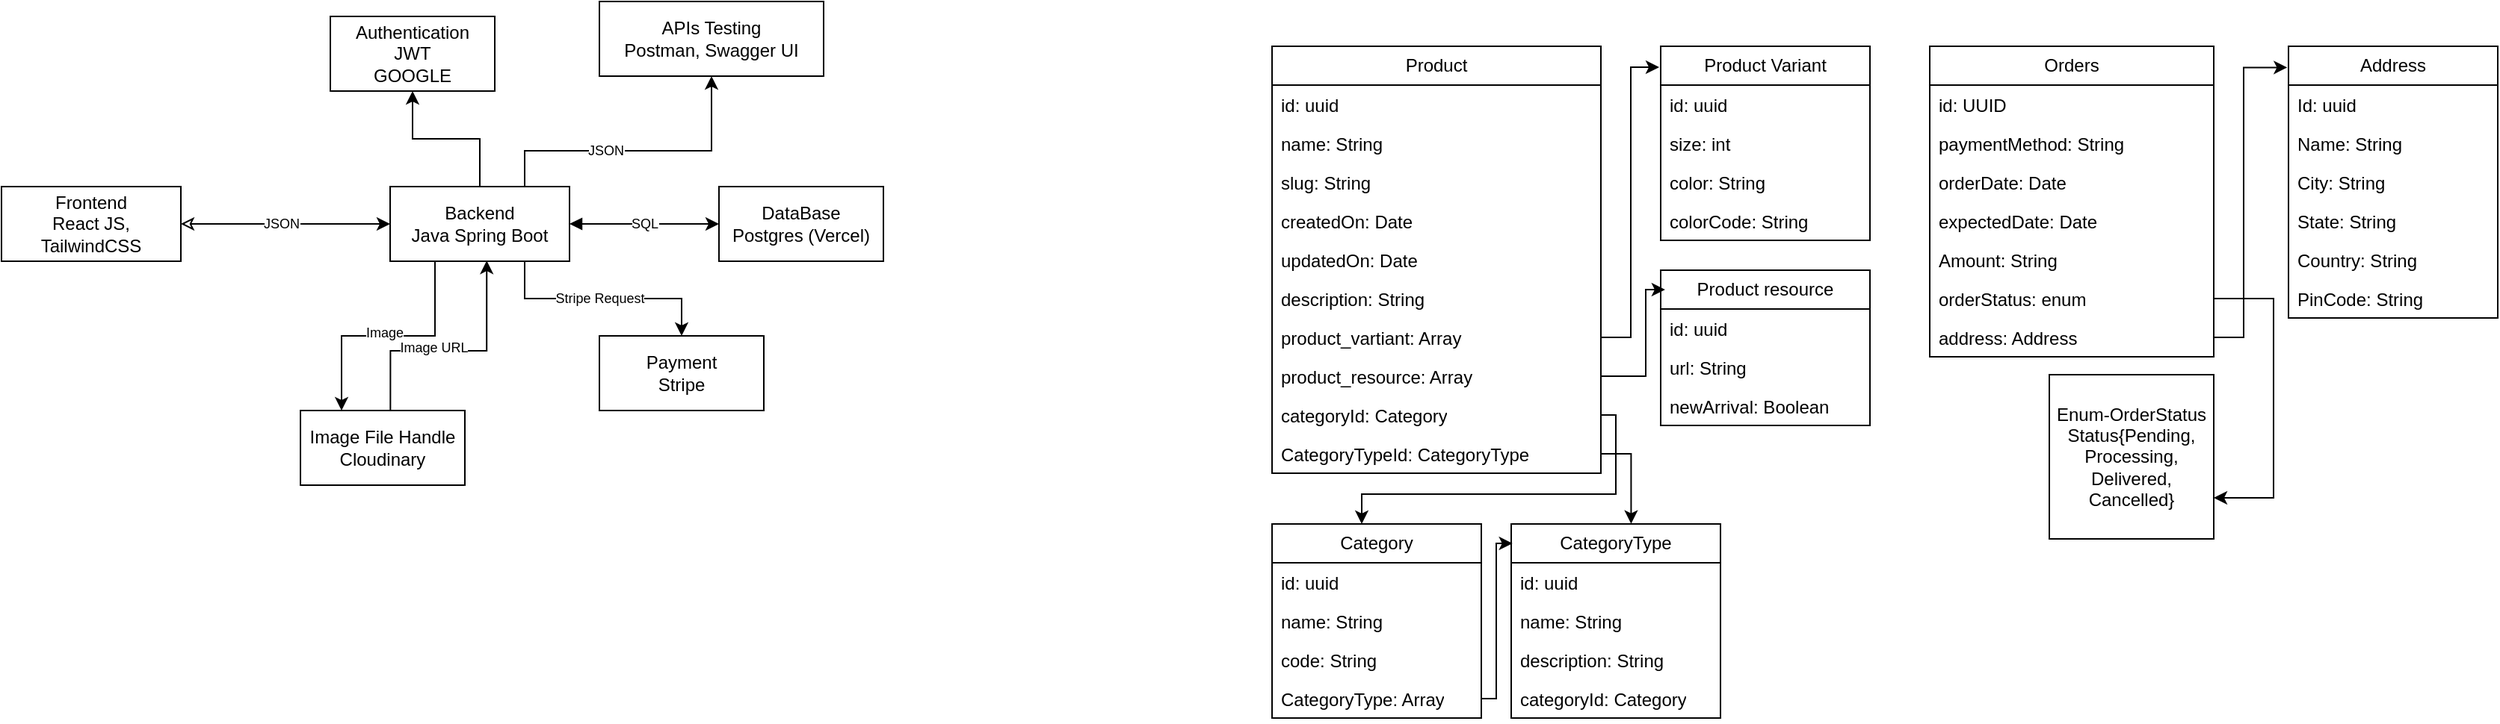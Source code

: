 <mxfile version="28.2.5">
  <diagram name="Page-1" id="CezI7-oRxNXfgZPD77D8">
    <mxGraphModel dx="2111" dy="226" grid="1" gridSize="10" guides="1" tooltips="1" connect="1" arrows="1" fold="1" page="1" pageScale="1" pageWidth="850" pageHeight="1100" math="0" shadow="0">
      <root>
        <mxCell id="0" />
        <mxCell id="1" parent="0" />
        <mxCell id="Wd_ysLeieM3UQZ-L9jFX-2" value="Orders" style="swimlane;fontStyle=0;childLayout=stackLayout;horizontal=1;startSize=26;fillColor=none;horizontalStack=0;resizeParent=1;resizeParentMax=0;resizeLast=0;collapsible=1;marginBottom=0;whiteSpace=wrap;html=1;" parent="1" vertex="1">
          <mxGeometry x="-400" y="40" width="190" height="208" as="geometry" />
        </mxCell>
        <mxCell id="Wd_ysLeieM3UQZ-L9jFX-3" value="id: UUID" style="text;strokeColor=none;fillColor=none;align=left;verticalAlign=top;spacingLeft=4;spacingRight=4;overflow=hidden;rotatable=0;points=[[0,0.5],[1,0.5]];portConstraint=eastwest;whiteSpace=wrap;html=1;" parent="Wd_ysLeieM3UQZ-L9jFX-2" vertex="1">
          <mxGeometry y="26" width="190" height="26" as="geometry" />
        </mxCell>
        <mxCell id="Wd_ysLeieM3UQZ-L9jFX-4" value="paymentMethod: String&lt;div&gt;&lt;br&gt;&lt;/div&gt;" style="text;strokeColor=none;fillColor=none;align=left;verticalAlign=top;spacingLeft=4;spacingRight=4;overflow=hidden;rotatable=0;points=[[0,0.5],[1,0.5]];portConstraint=eastwest;whiteSpace=wrap;html=1;" parent="Wd_ysLeieM3UQZ-L9jFX-2" vertex="1">
          <mxGeometry y="52" width="190" height="26" as="geometry" />
        </mxCell>
        <mxCell id="Wd_ysLeieM3UQZ-L9jFX-5" value="orderDate: Date" style="text;strokeColor=none;fillColor=none;align=left;verticalAlign=top;spacingLeft=4;spacingRight=4;overflow=hidden;rotatable=0;points=[[0,0.5],[1,0.5]];portConstraint=eastwest;whiteSpace=wrap;html=1;" parent="Wd_ysLeieM3UQZ-L9jFX-2" vertex="1">
          <mxGeometry y="78" width="190" height="26" as="geometry" />
        </mxCell>
        <mxCell id="Wd_ysLeieM3UQZ-L9jFX-10" value="expectedDate: Date" style="text;strokeColor=none;fillColor=none;align=left;verticalAlign=top;spacingLeft=4;spacingRight=4;overflow=hidden;rotatable=0;points=[[0,0.5],[1,0.5]];portConstraint=eastwest;whiteSpace=wrap;html=1;" parent="Wd_ysLeieM3UQZ-L9jFX-2" vertex="1">
          <mxGeometry y="104" width="190" height="26" as="geometry" />
        </mxCell>
        <mxCell id="Wd_ysLeieM3UQZ-L9jFX-11" value="Amount: String" style="text;strokeColor=none;fillColor=none;align=left;verticalAlign=top;spacingLeft=4;spacingRight=4;overflow=hidden;rotatable=0;points=[[0,0.5],[1,0.5]];portConstraint=eastwest;whiteSpace=wrap;html=1;" parent="Wd_ysLeieM3UQZ-L9jFX-2" vertex="1">
          <mxGeometry y="130" width="190" height="26" as="geometry" />
        </mxCell>
        <mxCell id="Wd_ysLeieM3UQZ-L9jFX-12" value="orderStatus: enum" style="text;strokeColor=none;fillColor=none;align=left;verticalAlign=top;spacingLeft=4;spacingRight=4;overflow=hidden;rotatable=0;points=[[0,0.5],[1,0.5]];portConstraint=eastwest;whiteSpace=wrap;html=1;" parent="Wd_ysLeieM3UQZ-L9jFX-2" vertex="1">
          <mxGeometry y="156" width="190" height="26" as="geometry" />
        </mxCell>
        <mxCell id="Wd_ysLeieM3UQZ-L9jFX-13" value="address: Address" style="text;strokeColor=none;fillColor=none;align=left;verticalAlign=top;spacingLeft=4;spacingRight=4;overflow=hidden;rotatable=0;points=[[0,0.5],[1,0.5]];portConstraint=eastwest;whiteSpace=wrap;html=1;" parent="Wd_ysLeieM3UQZ-L9jFX-2" vertex="1">
          <mxGeometry y="182" width="190" height="26" as="geometry" />
        </mxCell>
        <mxCell id="Wd_ysLeieM3UQZ-L9jFX-7" value="Enum-OrderStatus&lt;div&gt;Status{Pending, Processing, Delivered, Cancelled}&lt;/div&gt;" style="html=1;whiteSpace=wrap;" parent="1" vertex="1">
          <mxGeometry x="-320" y="260" width="110" height="110" as="geometry" />
        </mxCell>
        <mxCell id="Wd_ysLeieM3UQZ-L9jFX-14" style="edgeStyle=orthogonalEdgeStyle;rounded=0;orthogonalLoop=1;jettySize=auto;html=1;entryX=1;entryY=0.75;entryDx=0;entryDy=0;" parent="1" source="Wd_ysLeieM3UQZ-L9jFX-12" target="Wd_ysLeieM3UQZ-L9jFX-7" edge="1">
          <mxGeometry relative="1" as="geometry">
            <Array as="points">
              <mxPoint x="-170" y="209" />
              <mxPoint x="-170" y="343" />
            </Array>
          </mxGeometry>
        </mxCell>
        <mxCell id="Wd_ysLeieM3UQZ-L9jFX-19" value="Address" style="swimlane;fontStyle=0;childLayout=stackLayout;horizontal=1;startSize=26;fillColor=none;horizontalStack=0;resizeParent=1;resizeParentMax=0;resizeLast=0;collapsible=1;marginBottom=0;whiteSpace=wrap;html=1;" parent="1" vertex="1">
          <mxGeometry x="-160" y="40" width="140" height="182" as="geometry" />
        </mxCell>
        <mxCell id="Wd_ysLeieM3UQZ-L9jFX-20" value="Id: uuid" style="text;strokeColor=none;fillColor=none;align=left;verticalAlign=top;spacingLeft=4;spacingRight=4;overflow=hidden;rotatable=0;points=[[0,0.5],[1,0.5]];portConstraint=eastwest;whiteSpace=wrap;html=1;" parent="Wd_ysLeieM3UQZ-L9jFX-19" vertex="1">
          <mxGeometry y="26" width="140" height="26" as="geometry" />
        </mxCell>
        <mxCell id="Wd_ysLeieM3UQZ-L9jFX-21" value="Name: String" style="text;strokeColor=none;fillColor=none;align=left;verticalAlign=top;spacingLeft=4;spacingRight=4;overflow=hidden;rotatable=0;points=[[0,0.5],[1,0.5]];portConstraint=eastwest;whiteSpace=wrap;html=1;" parent="Wd_ysLeieM3UQZ-L9jFX-19" vertex="1">
          <mxGeometry y="52" width="140" height="26" as="geometry" />
        </mxCell>
        <mxCell id="Wd_ysLeieM3UQZ-L9jFX-22" value="City: String" style="text;strokeColor=none;fillColor=none;align=left;verticalAlign=top;spacingLeft=4;spacingRight=4;overflow=hidden;rotatable=0;points=[[0,0.5],[1,0.5]];portConstraint=eastwest;whiteSpace=wrap;html=1;" parent="Wd_ysLeieM3UQZ-L9jFX-19" vertex="1">
          <mxGeometry y="78" width="140" height="26" as="geometry" />
        </mxCell>
        <mxCell id="Wd_ysLeieM3UQZ-L9jFX-23" value="State: String" style="text;strokeColor=none;fillColor=none;align=left;verticalAlign=top;spacingLeft=4;spacingRight=4;overflow=hidden;rotatable=0;points=[[0,0.5],[1,0.5]];portConstraint=eastwest;whiteSpace=wrap;html=1;" parent="Wd_ysLeieM3UQZ-L9jFX-19" vertex="1">
          <mxGeometry y="104" width="140" height="26" as="geometry" />
        </mxCell>
        <mxCell id="Wd_ysLeieM3UQZ-L9jFX-24" value="Country: String" style="text;strokeColor=none;fillColor=none;align=left;verticalAlign=top;spacingLeft=4;spacingRight=4;overflow=hidden;rotatable=0;points=[[0,0.5],[1,0.5]];portConstraint=eastwest;whiteSpace=wrap;html=1;" parent="Wd_ysLeieM3UQZ-L9jFX-19" vertex="1">
          <mxGeometry y="130" width="140" height="26" as="geometry" />
        </mxCell>
        <mxCell id="Wd_ysLeieM3UQZ-L9jFX-25" value="PinCode: String" style="text;strokeColor=none;fillColor=none;align=left;verticalAlign=top;spacingLeft=4;spacingRight=4;overflow=hidden;rotatable=0;points=[[0,0.5],[1,0.5]];portConstraint=eastwest;whiteSpace=wrap;html=1;" parent="Wd_ysLeieM3UQZ-L9jFX-19" vertex="1">
          <mxGeometry y="156" width="140" height="26" as="geometry" />
        </mxCell>
        <mxCell id="Wd_ysLeieM3UQZ-L9jFX-26" style="edgeStyle=orthogonalEdgeStyle;rounded=0;orthogonalLoop=1;jettySize=auto;html=1;exitX=1;exitY=0.5;exitDx=0;exitDy=0;entryX=-0.006;entryY=0.078;entryDx=0;entryDy=0;entryPerimeter=0;" parent="1" source="Wd_ysLeieM3UQZ-L9jFX-13" target="Wd_ysLeieM3UQZ-L9jFX-19" edge="1">
          <mxGeometry relative="1" as="geometry">
            <Array as="points">
              <mxPoint x="-190" y="235" />
              <mxPoint x="-190" y="54" />
            </Array>
          </mxGeometry>
        </mxCell>
        <mxCell id="Wd_ysLeieM3UQZ-L9jFX-27" value="Product" style="swimlane;fontStyle=0;childLayout=stackLayout;horizontal=1;startSize=26;fillColor=none;horizontalStack=0;resizeParent=1;resizeParentMax=0;resizeLast=0;collapsible=1;marginBottom=0;whiteSpace=wrap;html=1;" parent="1" vertex="1">
          <mxGeometry x="-840" y="40" width="220" height="286" as="geometry" />
        </mxCell>
        <mxCell id="Wd_ysLeieM3UQZ-L9jFX-28" value="id: uuid" style="text;strokeColor=none;fillColor=none;align=left;verticalAlign=top;spacingLeft=4;spacingRight=4;overflow=hidden;rotatable=0;points=[[0,0.5],[1,0.5]];portConstraint=eastwest;whiteSpace=wrap;html=1;" parent="Wd_ysLeieM3UQZ-L9jFX-27" vertex="1">
          <mxGeometry y="26" width="220" height="26" as="geometry" />
        </mxCell>
        <mxCell id="Wd_ysLeieM3UQZ-L9jFX-29" value="name: String" style="text;strokeColor=none;fillColor=none;align=left;verticalAlign=top;spacingLeft=4;spacingRight=4;overflow=hidden;rotatable=0;points=[[0,0.5],[1,0.5]];portConstraint=eastwest;whiteSpace=wrap;html=1;" parent="Wd_ysLeieM3UQZ-L9jFX-27" vertex="1">
          <mxGeometry y="52" width="220" height="26" as="geometry" />
        </mxCell>
        <mxCell id="Wd_ysLeieM3UQZ-L9jFX-30" value="slug:&lt;span style=&quot;color: rgba(0, 0, 0, 0); font-family: monospace; font-size: 0px; text-wrap-mode: nowrap;&quot;&gt;%3CmxGraphModel%3E%3Croot%3E%3CmxCell%20id%3D%220%22%2F%3E%3CmxCell%20id%3D%221%22%20parent%3D%220%22%2F%3E%3CmxCell%20id%3D%222%22%20value%3D%22color%3A%20String%22%20style%3D%22text%3BstrokeColor%3Dnone%3BfillColor%3Dnone%3Balign%3Dleft%3BverticalAlign%3Dtop%3BspacingLeft%3D4%3BspacingRight%3D4%3Boverflow%3Dhidden%3Brotatable%3D0%3Bpoints%3D%5B%5B0%2C0.5%5D%2C%5B1%2C0.5%5D%5D%3BportConstraint%3Deastwest%3BwhiteSpace%3Dwrap%3Bhtml%3D1%3B%22%20vertex%3D%221%22%20parent%3D%221%22%3E%3CmxGeometry%20x%3D%22-680%22%20y%3D%22478%22%20width%3D%22140%22%20height%3D%2226%22%20as%3D%22geometry%22%2F%3E%3C%2FmxCell%3E%3C%2Froot%3E%3C%2FmxGraphModel%3E&lt;/span&gt;&amp;nbsp;String&lt;span style=&quot;color: rgba(0, 0, 0, 0); font-family: monospace; font-size: 0px; text-wrap-mode: nowrap;&quot;&gt;%3CmxGraphModel%3E%3Croot%3E%3CmxCell%20id%3D%220%22%2F%3E%3CmxCell%20id%3D%221%22%20parent%3D%220%22%2F%3E%3CmxCell%20id%3D%222%22%20value%3D%22color%3A%20String%22%20style%3D%22text%3BstrokeColor%3Dnone%3BfillColor%3Dnone%3Balign%3Dleft%3BverticalAlign%3Dtop%3BspacingLeft%3D4%3BspacingRight%3D4%3Boverflow%3Dhidden%3Brotatable%3D0%3Bpoints%3D%5B%5B0%2C0.5%5D%2C%5B1%2C0.5%5D%5D%3BportConstraint%3Deastwest%3BwhiteSpace%3Dwrap%3Bhtml%3D1%3B%22%20vertex%3D%221%22%20parent%3D%221%22%3E%3CmxGeometry%20x%3D%22-680%22%20y%3D%22478%22%20width%3D%22140%22%20height%3D%2226%22%20as%3D%22geometry%22%2F%3E%3C%2FmxCell%3E%3C%2Froot%3E%3C%2FmxGraphModel%3E&lt;/span&gt;" style="text;strokeColor=none;fillColor=none;align=left;verticalAlign=top;spacingLeft=4;spacingRight=4;overflow=hidden;rotatable=0;points=[[0,0.5],[1,0.5]];portConstraint=eastwest;whiteSpace=wrap;html=1;" parent="Wd_ysLeieM3UQZ-L9jFX-27" vertex="1">
          <mxGeometry y="78" width="220" height="26" as="geometry" />
        </mxCell>
        <mxCell id="Wd_ysLeieM3UQZ-L9jFX-40" value="createdOn: Date" style="text;strokeColor=none;fillColor=none;align=left;verticalAlign=top;spacingLeft=4;spacingRight=4;overflow=hidden;rotatable=0;points=[[0,0.5],[1,0.5]];portConstraint=eastwest;whiteSpace=wrap;html=1;" parent="Wd_ysLeieM3UQZ-L9jFX-27" vertex="1">
          <mxGeometry y="104" width="220" height="26" as="geometry" />
        </mxCell>
        <mxCell id="Wd_ysLeieM3UQZ-L9jFX-41" value="updatedOn: Date" style="text;strokeColor=none;fillColor=none;align=left;verticalAlign=top;spacingLeft=4;spacingRight=4;overflow=hidden;rotatable=0;points=[[0,0.5],[1,0.5]];portConstraint=eastwest;whiteSpace=wrap;html=1;" parent="Wd_ysLeieM3UQZ-L9jFX-27" vertex="1">
          <mxGeometry y="130" width="220" height="26" as="geometry" />
        </mxCell>
        <mxCell id="Wd_ysLeieM3UQZ-L9jFX-42" value="description: String" style="text;strokeColor=none;fillColor=none;align=left;verticalAlign=top;spacingLeft=4;spacingRight=4;overflow=hidden;rotatable=0;points=[[0,0.5],[1,0.5]];portConstraint=eastwest;whiteSpace=wrap;html=1;" parent="Wd_ysLeieM3UQZ-L9jFX-27" vertex="1">
          <mxGeometry y="156" width="220" height="26" as="geometry" />
        </mxCell>
        <mxCell id="Wd_ysLeieM3UQZ-L9jFX-43" value="product_vartiant: Array" style="text;strokeColor=none;fillColor=none;align=left;verticalAlign=top;spacingLeft=4;spacingRight=4;overflow=hidden;rotatable=0;points=[[0,0.5],[1,0.5]];portConstraint=eastwest;whiteSpace=wrap;html=1;" parent="Wd_ysLeieM3UQZ-L9jFX-27" vertex="1">
          <mxGeometry y="182" width="220" height="26" as="geometry" />
        </mxCell>
        <mxCell id="Wd_ysLeieM3UQZ-L9jFX-44" value="product_resource: Array" style="text;strokeColor=none;fillColor=none;align=left;verticalAlign=top;spacingLeft=4;spacingRight=4;overflow=hidden;rotatable=0;points=[[0,0.5],[1,0.5]];portConstraint=eastwest;whiteSpace=wrap;html=1;" parent="Wd_ysLeieM3UQZ-L9jFX-27" vertex="1">
          <mxGeometry y="208" width="220" height="26" as="geometry" />
        </mxCell>
        <mxCell id="Wd_ysLeieM3UQZ-L9jFX-47" value="categoryId: Category" style="text;strokeColor=none;fillColor=none;align=left;verticalAlign=top;spacingLeft=4;spacingRight=4;overflow=hidden;rotatable=0;points=[[0,0.5],[1,0.5]];portConstraint=eastwest;whiteSpace=wrap;html=1;" parent="Wd_ysLeieM3UQZ-L9jFX-27" vertex="1">
          <mxGeometry y="234" width="220" height="26" as="geometry" />
        </mxCell>
        <mxCell id="Wd_ysLeieM3UQZ-L9jFX-48" value="CategoryTypeId: CategoryType" style="text;strokeColor=none;fillColor=none;align=left;verticalAlign=top;spacingLeft=4;spacingRight=4;overflow=hidden;rotatable=0;points=[[0,0.5],[1,0.5]];portConstraint=eastwest;whiteSpace=wrap;html=1;" parent="Wd_ysLeieM3UQZ-L9jFX-27" vertex="1">
          <mxGeometry y="260" width="220" height="26" as="geometry" />
        </mxCell>
        <mxCell id="Wd_ysLeieM3UQZ-L9jFX-31" value="Product Variant" style="swimlane;fontStyle=0;childLayout=stackLayout;horizontal=1;startSize=26;fillColor=none;horizontalStack=0;resizeParent=1;resizeParentMax=0;resizeLast=0;collapsible=1;marginBottom=0;whiteSpace=wrap;html=1;" parent="1" vertex="1">
          <mxGeometry x="-580" y="40" width="140" height="130" as="geometry" />
        </mxCell>
        <mxCell id="Wd_ysLeieM3UQZ-L9jFX-32" value="id: uuid" style="text;strokeColor=none;fillColor=none;align=left;verticalAlign=top;spacingLeft=4;spacingRight=4;overflow=hidden;rotatable=0;points=[[0,0.5],[1,0.5]];portConstraint=eastwest;whiteSpace=wrap;html=1;" parent="Wd_ysLeieM3UQZ-L9jFX-31" vertex="1">
          <mxGeometry y="26" width="140" height="26" as="geometry" />
        </mxCell>
        <mxCell id="Wd_ysLeieM3UQZ-L9jFX-33" value="size: int" style="text;strokeColor=none;fillColor=none;align=left;verticalAlign=top;spacingLeft=4;spacingRight=4;overflow=hidden;rotatable=0;points=[[0,0.5],[1,0.5]];portConstraint=eastwest;whiteSpace=wrap;html=1;" parent="Wd_ysLeieM3UQZ-L9jFX-31" vertex="1">
          <mxGeometry y="52" width="140" height="26" as="geometry" />
        </mxCell>
        <mxCell id="Wd_ysLeieM3UQZ-L9jFX-34" value="color: String" style="text;strokeColor=none;fillColor=none;align=left;verticalAlign=top;spacingLeft=4;spacingRight=4;overflow=hidden;rotatable=0;points=[[0,0.5],[1,0.5]];portConstraint=eastwest;whiteSpace=wrap;html=1;" parent="Wd_ysLeieM3UQZ-L9jFX-31" vertex="1">
          <mxGeometry y="78" width="140" height="26" as="geometry" />
        </mxCell>
        <mxCell id="Wd_ysLeieM3UQZ-L9jFX-39" value="colorCode: String" style="text;strokeColor=none;fillColor=none;align=left;verticalAlign=top;spacingLeft=4;spacingRight=4;overflow=hidden;rotatable=0;points=[[0,0.5],[1,0.5]];portConstraint=eastwest;whiteSpace=wrap;html=1;" parent="Wd_ysLeieM3UQZ-L9jFX-31" vertex="1">
          <mxGeometry y="104" width="140" height="26" as="geometry" />
        </mxCell>
        <mxCell id="Wd_ysLeieM3UQZ-L9jFX-35" value="Product resource" style="swimlane;fontStyle=0;childLayout=stackLayout;horizontal=1;startSize=26;fillColor=none;horizontalStack=0;resizeParent=1;resizeParentMax=0;resizeLast=0;collapsible=1;marginBottom=0;whiteSpace=wrap;html=1;" parent="1" vertex="1">
          <mxGeometry x="-580" y="190" width="140" height="104" as="geometry" />
        </mxCell>
        <mxCell id="Wd_ysLeieM3UQZ-L9jFX-36" value="id: uuid" style="text;strokeColor=none;fillColor=none;align=left;verticalAlign=top;spacingLeft=4;spacingRight=4;overflow=hidden;rotatable=0;points=[[0,0.5],[1,0.5]];portConstraint=eastwest;whiteSpace=wrap;html=1;" parent="Wd_ysLeieM3UQZ-L9jFX-35" vertex="1">
          <mxGeometry y="26" width="140" height="26" as="geometry" />
        </mxCell>
        <mxCell id="Wd_ysLeieM3UQZ-L9jFX-37" value="url: String" style="text;strokeColor=none;fillColor=none;align=left;verticalAlign=top;spacingLeft=4;spacingRight=4;overflow=hidden;rotatable=0;points=[[0,0.5],[1,0.5]];portConstraint=eastwest;whiteSpace=wrap;html=1;" parent="Wd_ysLeieM3UQZ-L9jFX-35" vertex="1">
          <mxGeometry y="52" width="140" height="26" as="geometry" />
        </mxCell>
        <mxCell id="Wd_ysLeieM3UQZ-L9jFX-38" value="newArrival: Boolean&lt;div&gt;&lt;br&gt;&lt;/div&gt;" style="text;strokeColor=none;fillColor=none;align=left;verticalAlign=top;spacingLeft=4;spacingRight=4;overflow=hidden;rotatable=0;points=[[0,0.5],[1,0.5]];portConstraint=eastwest;whiteSpace=wrap;html=1;" parent="Wd_ysLeieM3UQZ-L9jFX-35" vertex="1">
          <mxGeometry y="78" width="140" height="26" as="geometry" />
        </mxCell>
        <mxCell id="Wd_ysLeieM3UQZ-L9jFX-45" style="edgeStyle=orthogonalEdgeStyle;rounded=0;orthogonalLoop=1;jettySize=auto;html=1;exitX=1;exitY=0.5;exitDx=0;exitDy=0;entryX=-0.007;entryY=0.108;entryDx=0;entryDy=0;entryPerimeter=0;" parent="1" source="Wd_ysLeieM3UQZ-L9jFX-43" target="Wd_ysLeieM3UQZ-L9jFX-31" edge="1">
          <mxGeometry relative="1" as="geometry" />
        </mxCell>
        <mxCell id="Wd_ysLeieM3UQZ-L9jFX-46" style="edgeStyle=orthogonalEdgeStyle;rounded=0;orthogonalLoop=1;jettySize=auto;html=1;exitX=1;exitY=0.5;exitDx=0;exitDy=0;entryX=0.021;entryY=0.125;entryDx=0;entryDy=0;entryPerimeter=0;" parent="1" source="Wd_ysLeieM3UQZ-L9jFX-44" target="Wd_ysLeieM3UQZ-L9jFX-35" edge="1">
          <mxGeometry relative="1" as="geometry">
            <Array as="points">
              <mxPoint x="-590" y="261" />
              <mxPoint x="-590" y="203" />
            </Array>
          </mxGeometry>
        </mxCell>
        <mxCell id="Wd_ysLeieM3UQZ-L9jFX-49" value="Category" style="swimlane;fontStyle=0;childLayout=stackLayout;horizontal=1;startSize=26;fillColor=none;horizontalStack=0;resizeParent=1;resizeParentMax=0;resizeLast=0;collapsible=1;marginBottom=0;whiteSpace=wrap;html=1;" parent="1" vertex="1">
          <mxGeometry x="-840" y="360" width="140" height="130" as="geometry" />
        </mxCell>
        <mxCell id="Wd_ysLeieM3UQZ-L9jFX-50" value="id: uuid" style="text;strokeColor=none;fillColor=none;align=left;verticalAlign=top;spacingLeft=4;spacingRight=4;overflow=hidden;rotatable=0;points=[[0,0.5],[1,0.5]];portConstraint=eastwest;whiteSpace=wrap;html=1;" parent="Wd_ysLeieM3UQZ-L9jFX-49" vertex="1">
          <mxGeometry y="26" width="140" height="26" as="geometry" />
        </mxCell>
        <mxCell id="Wd_ysLeieM3UQZ-L9jFX-51" value="name: String" style="text;strokeColor=none;fillColor=none;align=left;verticalAlign=top;spacingLeft=4;spacingRight=4;overflow=hidden;rotatable=0;points=[[0,0.5],[1,0.5]];portConstraint=eastwest;whiteSpace=wrap;html=1;" parent="Wd_ysLeieM3UQZ-L9jFX-49" vertex="1">
          <mxGeometry y="52" width="140" height="26" as="geometry" />
        </mxCell>
        <mxCell id="Wd_ysLeieM3UQZ-L9jFX-52" value="code: String" style="text;strokeColor=none;fillColor=none;align=left;verticalAlign=top;spacingLeft=4;spacingRight=4;overflow=hidden;rotatable=0;points=[[0,0.5],[1,0.5]];portConstraint=eastwest;whiteSpace=wrap;html=1;" parent="Wd_ysLeieM3UQZ-L9jFX-49" vertex="1">
          <mxGeometry y="78" width="140" height="26" as="geometry" />
        </mxCell>
        <mxCell id="Wd_ysLeieM3UQZ-L9jFX-65" value="CategoryType: Array" style="text;strokeColor=none;fillColor=none;align=left;verticalAlign=top;spacingLeft=4;spacingRight=4;overflow=hidden;rotatable=0;points=[[0,0.5],[1,0.5]];portConstraint=eastwest;whiteSpace=wrap;html=1;" parent="Wd_ysLeieM3UQZ-L9jFX-49" vertex="1">
          <mxGeometry y="104" width="140" height="26" as="geometry" />
        </mxCell>
        <mxCell id="Wd_ysLeieM3UQZ-L9jFX-53" value="CategoryType" style="swimlane;fontStyle=0;childLayout=stackLayout;horizontal=1;startSize=26;fillColor=none;horizontalStack=0;resizeParent=1;resizeParentMax=0;resizeLast=0;collapsible=1;marginBottom=0;whiteSpace=wrap;html=1;" parent="1" vertex="1">
          <mxGeometry x="-680" y="360" width="140" height="130" as="geometry" />
        </mxCell>
        <mxCell id="Wd_ysLeieM3UQZ-L9jFX-54" value="id: uuid" style="text;strokeColor=none;fillColor=none;align=left;verticalAlign=top;spacingLeft=4;spacingRight=4;overflow=hidden;rotatable=0;points=[[0,0.5],[1,0.5]];portConstraint=eastwest;whiteSpace=wrap;html=1;" parent="Wd_ysLeieM3UQZ-L9jFX-53" vertex="1">
          <mxGeometry y="26" width="140" height="26" as="geometry" />
        </mxCell>
        <mxCell id="Wd_ysLeieM3UQZ-L9jFX-55" value="name: String" style="text;strokeColor=none;fillColor=none;align=left;verticalAlign=top;spacingLeft=4;spacingRight=4;overflow=hidden;rotatable=0;points=[[0,0.5],[1,0.5]];portConstraint=eastwest;whiteSpace=wrap;html=1;" parent="Wd_ysLeieM3UQZ-L9jFX-53" vertex="1">
          <mxGeometry y="52" width="140" height="26" as="geometry" />
        </mxCell>
        <mxCell id="Wd_ysLeieM3UQZ-L9jFX-56" value="description: String" style="text;strokeColor=none;fillColor=none;align=left;verticalAlign=top;spacingLeft=4;spacingRight=4;overflow=hidden;rotatable=0;points=[[0,0.5],[1,0.5]];portConstraint=eastwest;whiteSpace=wrap;html=1;" parent="Wd_ysLeieM3UQZ-L9jFX-53" vertex="1">
          <mxGeometry y="78" width="140" height="26" as="geometry" />
        </mxCell>
        <mxCell id="Wd_ysLeieM3UQZ-L9jFX-61" value="categoryId: Category" style="text;strokeColor=none;fillColor=none;align=left;verticalAlign=top;spacingLeft=4;spacingRight=4;overflow=hidden;rotatable=0;points=[[0,0.5],[1,0.5]];portConstraint=eastwest;whiteSpace=wrap;html=1;" parent="Wd_ysLeieM3UQZ-L9jFX-53" vertex="1">
          <mxGeometry y="104" width="140" height="26" as="geometry" />
        </mxCell>
        <mxCell id="Wd_ysLeieM3UQZ-L9jFX-63" style="edgeStyle=orthogonalEdgeStyle;rounded=0;orthogonalLoop=1;jettySize=auto;html=1;exitX=1;exitY=0.5;exitDx=0;exitDy=0;entryX=0.5;entryY=0;entryDx=0;entryDy=0;" parent="1" source="Wd_ysLeieM3UQZ-L9jFX-47" edge="1">
          <mxGeometry relative="1" as="geometry">
            <mxPoint x="-630" y="287" as="sourcePoint" />
            <mxPoint x="-780" y="360.0" as="targetPoint" />
            <Array as="points">
              <mxPoint x="-610" y="287" />
              <mxPoint x="-610" y="340" />
              <mxPoint x="-780" y="340" />
            </Array>
          </mxGeometry>
        </mxCell>
        <mxCell id="Wd_ysLeieM3UQZ-L9jFX-64" style="edgeStyle=orthogonalEdgeStyle;rounded=0;orthogonalLoop=1;jettySize=auto;html=1;exitX=1;exitY=0.5;exitDx=0;exitDy=0;entryX=0.573;entryY=-0.001;entryDx=0;entryDy=0;entryPerimeter=0;" parent="1" source="Wd_ysLeieM3UQZ-L9jFX-48" target="Wd_ysLeieM3UQZ-L9jFX-53" edge="1">
          <mxGeometry relative="1" as="geometry">
            <Array as="points">
              <mxPoint x="-600" y="313" />
            </Array>
          </mxGeometry>
        </mxCell>
        <mxCell id="Wd_ysLeieM3UQZ-L9jFX-66" style="edgeStyle=orthogonalEdgeStyle;rounded=0;orthogonalLoop=1;jettySize=auto;html=1;exitX=1;exitY=0.5;exitDx=0;exitDy=0;entryX=0.006;entryY=0.1;entryDx=0;entryDy=0;entryPerimeter=0;" parent="1" source="Wd_ysLeieM3UQZ-L9jFX-65" target="Wd_ysLeieM3UQZ-L9jFX-53" edge="1">
          <mxGeometry relative="1" as="geometry">
            <Array as="points">
              <mxPoint x="-690" y="477" />
              <mxPoint x="-690" y="373" />
            </Array>
          </mxGeometry>
        </mxCell>
        <mxCell id="M_7PaKQL23kclCfZ_Kba-6" style="edgeStyle=orthogonalEdgeStyle;rounded=0;orthogonalLoop=1;jettySize=auto;html=1;exitX=1;exitY=0.5;exitDx=0;exitDy=0;entryX=0;entryY=0.5;entryDx=0;entryDy=0;startArrow=classic;startFill=0;" parent="1" source="M_7PaKQL23kclCfZ_Kba-1" target="M_7PaKQL23kclCfZ_Kba-2" edge="1">
          <mxGeometry relative="1" as="geometry" />
        </mxCell>
        <mxCell id="P51QKxOLYLTgCcPM35LA-8" value="JSON" style="edgeLabel;html=1;align=center;verticalAlign=middle;resizable=0;points=[];fontSize=9;" vertex="1" connectable="0" parent="M_7PaKQL23kclCfZ_Kba-6">
          <mxGeometry x="-0.045" y="1" relative="1" as="geometry">
            <mxPoint y="1" as="offset" />
          </mxGeometry>
        </mxCell>
        <mxCell id="M_7PaKQL23kclCfZ_Kba-1" value="Frontend&lt;br&gt;React JS, TailwindCSS" style="html=1;whiteSpace=wrap;" parent="1" vertex="1">
          <mxGeometry x="-1690" y="134" width="120" height="50" as="geometry" />
        </mxCell>
        <mxCell id="M_7PaKQL23kclCfZ_Kba-7" style="edgeStyle=orthogonalEdgeStyle;rounded=0;orthogonalLoop=1;jettySize=auto;html=1;exitX=1;exitY=0.5;exitDx=0;exitDy=0;entryX=0;entryY=0.5;entryDx=0;entryDy=0;startArrow=block;startFill=1;" parent="1" source="M_7PaKQL23kclCfZ_Kba-2" target="M_7PaKQL23kclCfZ_Kba-3" edge="1">
          <mxGeometry relative="1" as="geometry" />
        </mxCell>
        <mxCell id="P51QKxOLYLTgCcPM35LA-9" value="SQL" style="edgeLabel;html=1;align=center;verticalAlign=middle;resizable=0;points=[];fontSize=9;" vertex="1" connectable="0" parent="M_7PaKQL23kclCfZ_Kba-7">
          <mxGeometry x="-0.18" y="-2" relative="1" as="geometry">
            <mxPoint x="9" y="-2" as="offset" />
          </mxGeometry>
        </mxCell>
        <mxCell id="M_7PaKQL23kclCfZ_Kba-9" style="edgeStyle=orthogonalEdgeStyle;rounded=0;orthogonalLoop=1;jettySize=auto;html=1;exitX=0.75;exitY=1;exitDx=0;exitDy=0;entryX=0.5;entryY=0;entryDx=0;entryDy=0;" parent="1" source="M_7PaKQL23kclCfZ_Kba-2" target="M_7PaKQL23kclCfZ_Kba-5" edge="1">
          <mxGeometry relative="1" as="geometry" />
        </mxCell>
        <mxCell id="P51QKxOLYLTgCcPM35LA-10" value="Stripe Request" style="edgeLabel;html=1;align=center;verticalAlign=middle;resizable=0;points=[];fontSize=9;" vertex="1" connectable="0" parent="M_7PaKQL23kclCfZ_Kba-9">
          <mxGeometry x="-0.166" y="1" relative="1" as="geometry">
            <mxPoint x="10" y="1" as="offset" />
          </mxGeometry>
        </mxCell>
        <mxCell id="M_7PaKQL23kclCfZ_Kba-11" style="edgeStyle=orthogonalEdgeStyle;rounded=0;orthogonalLoop=1;jettySize=auto;html=1;exitX=0.5;exitY=0;exitDx=0;exitDy=0;entryX=0.5;entryY=1;entryDx=0;entryDy=0;" parent="1" source="M_7PaKQL23kclCfZ_Kba-2" target="M_7PaKQL23kclCfZ_Kba-10" edge="1">
          <mxGeometry relative="1" as="geometry" />
        </mxCell>
        <mxCell id="P51QKxOLYLTgCcPM35LA-2" style="edgeStyle=orthogonalEdgeStyle;rounded=0;orthogonalLoop=1;jettySize=auto;html=1;exitX=0.75;exitY=0;exitDx=0;exitDy=0;entryX=0.5;entryY=1;entryDx=0;entryDy=0;" edge="1" parent="1" source="M_7PaKQL23kclCfZ_Kba-2" target="P51QKxOLYLTgCcPM35LA-1">
          <mxGeometry relative="1" as="geometry">
            <Array as="points">
              <mxPoint x="-1340" y="110" />
              <mxPoint x="-1215" y="110" />
            </Array>
          </mxGeometry>
        </mxCell>
        <mxCell id="P51QKxOLYLTgCcPM35LA-11" value="JSON" style="edgeLabel;html=1;align=center;verticalAlign=middle;resizable=0;points=[];fontSize=9;" vertex="1" connectable="0" parent="P51QKxOLYLTgCcPM35LA-2">
          <mxGeometry x="-0.215" relative="1" as="geometry">
            <mxPoint as="offset" />
          </mxGeometry>
        </mxCell>
        <mxCell id="P51QKxOLYLTgCcPM35LA-4" style="edgeStyle=orthogonalEdgeStyle;rounded=0;orthogonalLoop=1;jettySize=auto;html=1;exitX=0.25;exitY=1;exitDx=0;exitDy=0;entryX=0.25;entryY=0;entryDx=0;entryDy=0;" edge="1" parent="1" source="M_7PaKQL23kclCfZ_Kba-2" target="M_7PaKQL23kclCfZ_Kba-4">
          <mxGeometry relative="1" as="geometry" />
        </mxCell>
        <mxCell id="P51QKxOLYLTgCcPM35LA-6" value="Image" style="edgeLabel;html=1;align=center;verticalAlign=middle;resizable=0;points=[];fontSize=9;" vertex="1" connectable="0" parent="P51QKxOLYLTgCcPM35LA-4">
          <mxGeometry x="0.031" y="-2" relative="1" as="geometry">
            <mxPoint as="offset" />
          </mxGeometry>
        </mxCell>
        <mxCell id="M_7PaKQL23kclCfZ_Kba-2" value="Backend&lt;br&gt;Java Spring Boot" style="html=1;whiteSpace=wrap;" parent="1" vertex="1">
          <mxGeometry x="-1430" y="134" width="120" height="50" as="geometry" />
        </mxCell>
        <mxCell id="M_7PaKQL23kclCfZ_Kba-3" value="DataBase&lt;br&gt;Postgres (Vercel)" style="html=1;whiteSpace=wrap;" parent="1" vertex="1">
          <mxGeometry x="-1210" y="134" width="110" height="50" as="geometry" />
        </mxCell>
        <mxCell id="P51QKxOLYLTgCcPM35LA-5" style="edgeStyle=orthogonalEdgeStyle;rounded=0;orthogonalLoop=1;jettySize=auto;html=1;exitX=0.547;exitY=0;exitDx=0;exitDy=0;exitPerimeter=0;" edge="1" parent="1" source="M_7PaKQL23kclCfZ_Kba-4">
          <mxGeometry relative="1" as="geometry">
            <mxPoint x="-1429.99" y="284.0" as="sourcePoint" />
            <mxPoint x="-1365.38" y="183.6" as="targetPoint" />
            <Array as="points">
              <mxPoint x="-1430" y="244" />
              <mxPoint x="-1365" y="244" />
            </Array>
          </mxGeometry>
        </mxCell>
        <mxCell id="P51QKxOLYLTgCcPM35LA-7" value="Image URL" style="edgeLabel;html=1;align=center;verticalAlign=middle;resizable=0;points=[];fontSize=9;" vertex="1" connectable="0" parent="P51QKxOLYLTgCcPM35LA-5">
          <mxGeometry x="-0.053" y="-1" relative="1" as="geometry">
            <mxPoint x="-9" y="-3" as="offset" />
          </mxGeometry>
        </mxCell>
        <mxCell id="M_7PaKQL23kclCfZ_Kba-4" value="Image File Handle&lt;br&gt;Cloudinary" style="html=1;whiteSpace=wrap;" parent="1" vertex="1">
          <mxGeometry x="-1490" y="284" width="110" height="50" as="geometry" />
        </mxCell>
        <mxCell id="M_7PaKQL23kclCfZ_Kba-5" value="Payment&lt;br&gt;Stripe" style="html=1;whiteSpace=wrap;" parent="1" vertex="1">
          <mxGeometry x="-1290" y="234" width="110" height="50" as="geometry" />
        </mxCell>
        <mxCell id="M_7PaKQL23kclCfZ_Kba-10" value="Authentication&lt;br&gt;JWT&lt;br&gt;GOOGLE" style="html=1;whiteSpace=wrap;" parent="1" vertex="1">
          <mxGeometry x="-1470" y="20" width="110" height="50" as="geometry" />
        </mxCell>
        <mxCell id="P51QKxOLYLTgCcPM35LA-1" value="APIs Testing&lt;br&gt;Postman, Swagger UI" style="html=1;whiteSpace=wrap;" vertex="1" parent="1">
          <mxGeometry x="-1290" y="10" width="150" height="50" as="geometry" />
        </mxCell>
      </root>
    </mxGraphModel>
  </diagram>
</mxfile>
